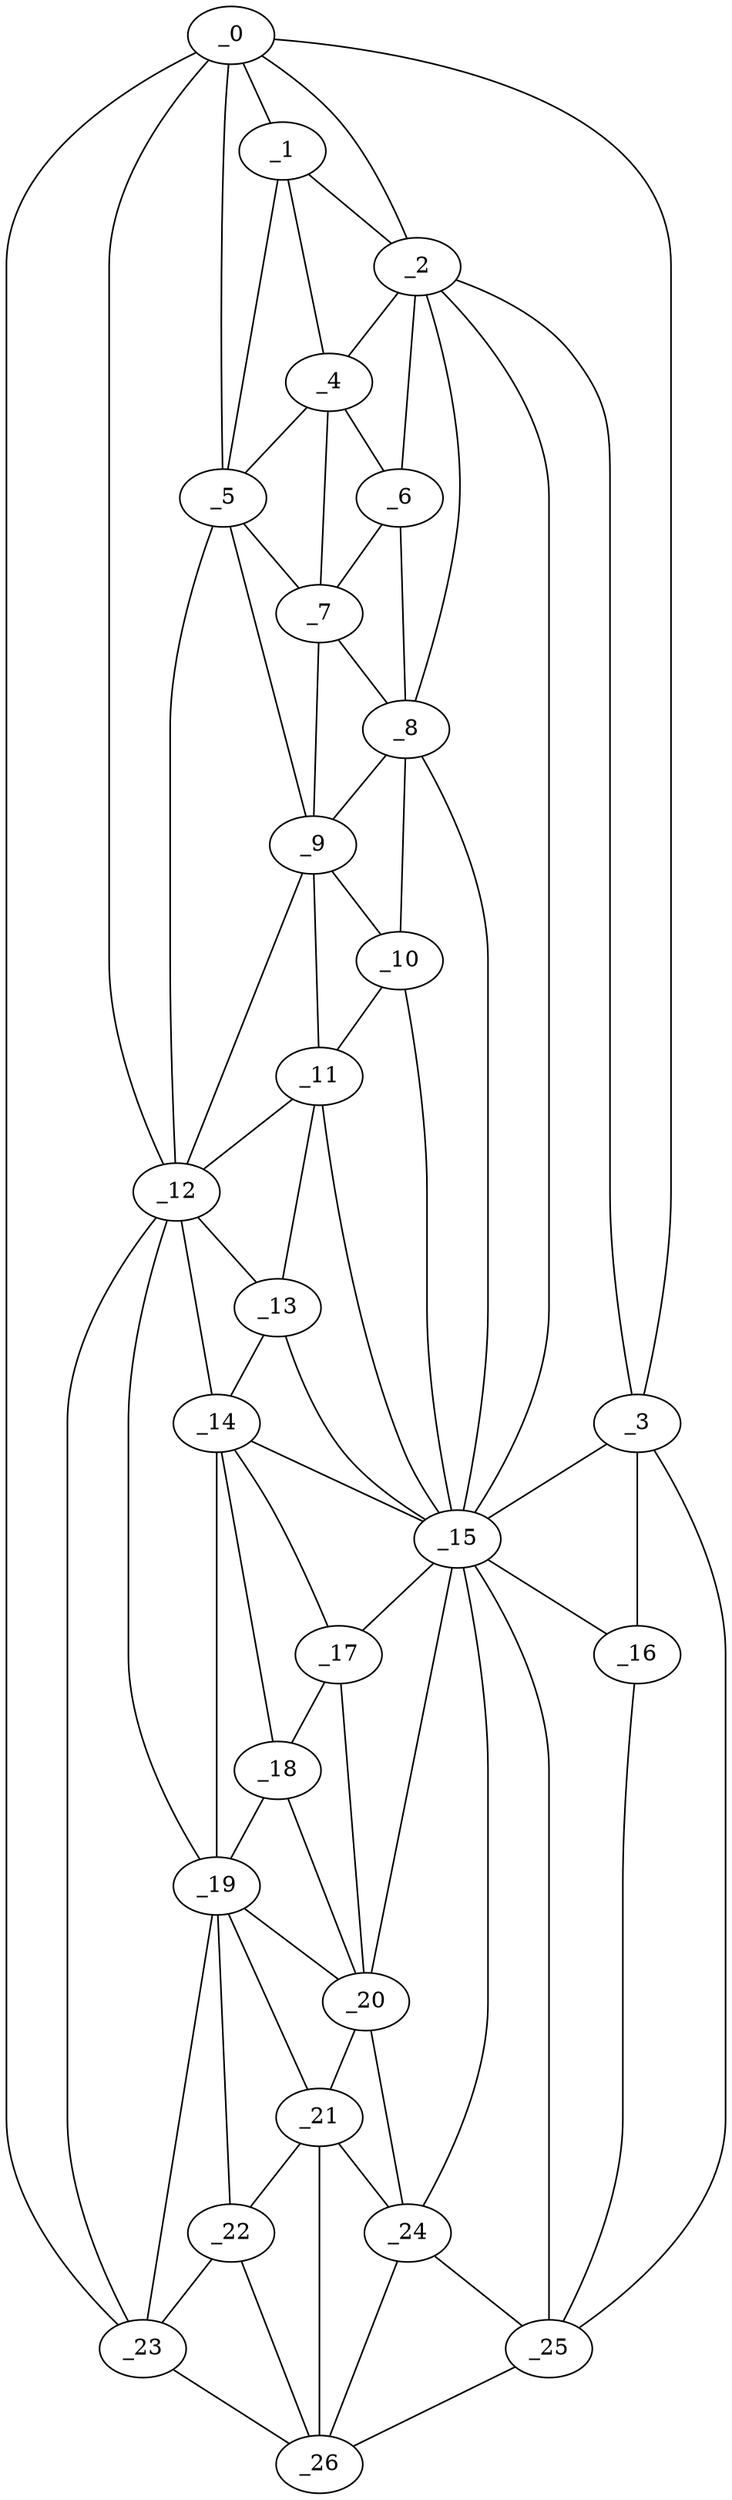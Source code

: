 graph "obj54__170.gxl" {
	_0	 [x=7,
		y=24];
	_1	 [x=12,
		y=32];
	_0 -- _1	 [valence=2];
	_2	 [x=17,
		y=46];
	_0 -- _2	 [valence=1];
	_3	 [x=17,
		y=109];
	_0 -- _3	 [valence=1];
	_5	 [x=24,
		y=25];
	_0 -- _5	 [valence=1];
	_12	 [x=48,
		y=23];
	_0 -- _12	 [valence=2];
	_23	 [x=110,
		y=18];
	_0 -- _23	 [valence=1];
	_1 -- _2	 [valence=2];
	_4	 [x=22,
		y=32];
	_1 -- _4	 [valence=2];
	_1 -- _5	 [valence=2];
	_2 -- _3	 [valence=1];
	_2 -- _4	 [valence=1];
	_6	 [x=25,
		y=40];
	_2 -- _6	 [valence=2];
	_8	 [x=31,
		y=39];
	_2 -- _8	 [valence=2];
	_15	 [x=70,
		y=56];
	_2 -- _15	 [valence=2];
	_3 -- _15	 [valence=2];
	_16	 [x=72,
		y=105];
	_3 -- _16	 [valence=2];
	_25	 [x=122,
		y=102];
	_3 -- _25	 [valence=1];
	_4 -- _5	 [valence=1];
	_4 -- _6	 [valence=1];
	_7	 [x=27,
		y=32];
	_4 -- _7	 [valence=2];
	_5 -- _7	 [valence=2];
	_9	 [x=35,
		y=32];
	_5 -- _9	 [valence=2];
	_5 -- _12	 [valence=2];
	_6 -- _7	 [valence=2];
	_6 -- _8	 [valence=1];
	_7 -- _8	 [valence=1];
	_7 -- _9	 [valence=2];
	_8 -- _9	 [valence=2];
	_10	 [x=37,
		y=38];
	_8 -- _10	 [valence=2];
	_8 -- _15	 [valence=2];
	_9 -- _10	 [valence=1];
	_11	 [x=42,
		y=35];
	_9 -- _11	 [valence=2];
	_9 -- _12	 [valence=1];
	_10 -- _11	 [valence=1];
	_10 -- _15	 [valence=2];
	_11 -- _12	 [valence=2];
	_13	 [x=50,
		y=32];
	_11 -- _13	 [valence=2];
	_11 -- _15	 [valence=2];
	_12 -- _13	 [valence=1];
	_14	 [x=65,
		y=31];
	_12 -- _14	 [valence=1];
	_19	 [x=84,
		y=31];
	_12 -- _19	 [valence=2];
	_12 -- _23	 [valence=1];
	_13 -- _14	 [valence=2];
	_13 -- _15	 [valence=1];
	_14 -- _15	 [valence=2];
	_17	 [x=74,
		y=36];
	_14 -- _17	 [valence=2];
	_18	 [x=80,
		y=32];
	_14 -- _18	 [valence=1];
	_14 -- _19	 [valence=2];
	_15 -- _16	 [valence=2];
	_15 -- _17	 [valence=2];
	_20	 [x=92,
		y=39];
	_15 -- _20	 [valence=1];
	_24	 [x=120,
		y=52];
	_15 -- _24	 [valence=2];
	_15 -- _25	 [valence=2];
	_16 -- _25	 [valence=1];
	_17 -- _18	 [valence=2];
	_17 -- _20	 [valence=2];
	_18 -- _19	 [valence=2];
	_18 -- _20	 [valence=1];
	_19 -- _20	 [valence=2];
	_21	 [x=102,
		y=34];
	_19 -- _21	 [valence=2];
	_22	 [x=107,
		y=27];
	_19 -- _22	 [valence=1];
	_19 -- _23	 [valence=2];
	_20 -- _21	 [valence=2];
	_20 -- _24	 [valence=2];
	_21 -- _22	 [valence=2];
	_21 -- _24	 [valence=1];
	_26	 [x=124,
		y=39];
	_21 -- _26	 [valence=2];
	_22 -- _23	 [valence=2];
	_22 -- _26	 [valence=1];
	_23 -- _26	 [valence=1];
	_24 -- _25	 [valence=1];
	_24 -- _26	 [valence=1];
	_25 -- _26	 [valence=1];
}
